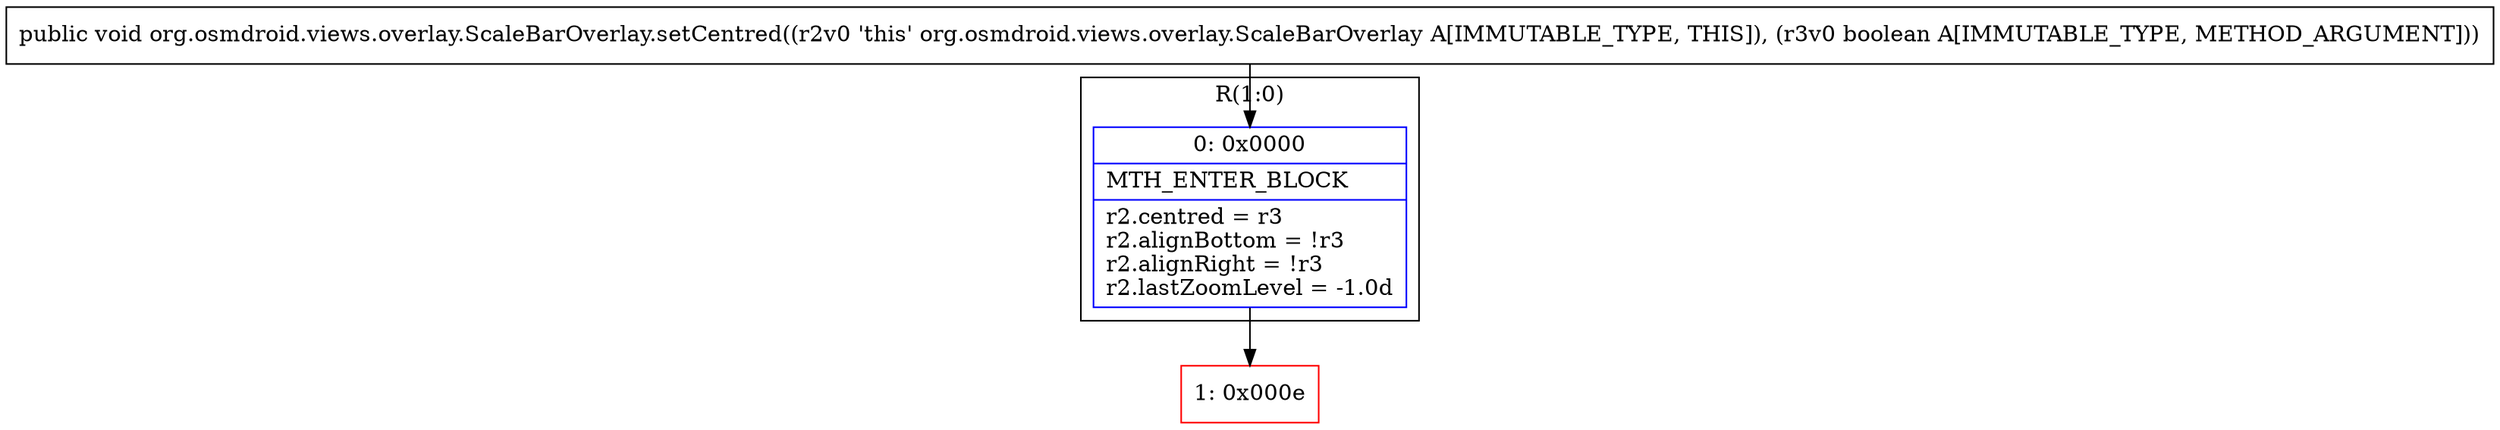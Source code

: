 digraph "CFG fororg.osmdroid.views.overlay.ScaleBarOverlay.setCentred(Z)V" {
subgraph cluster_Region_578498058 {
label = "R(1:0)";
node [shape=record,color=blue];
Node_0 [shape=record,label="{0\:\ 0x0000|MTH_ENTER_BLOCK\l|r2.centred = r3\lr2.alignBottom = !r3\lr2.alignRight = !r3\lr2.lastZoomLevel = \-1.0d\l}"];
}
Node_1 [shape=record,color=red,label="{1\:\ 0x000e}"];
MethodNode[shape=record,label="{public void org.osmdroid.views.overlay.ScaleBarOverlay.setCentred((r2v0 'this' org.osmdroid.views.overlay.ScaleBarOverlay A[IMMUTABLE_TYPE, THIS]), (r3v0 boolean A[IMMUTABLE_TYPE, METHOD_ARGUMENT])) }"];
MethodNode -> Node_0;
Node_0 -> Node_1;
}

